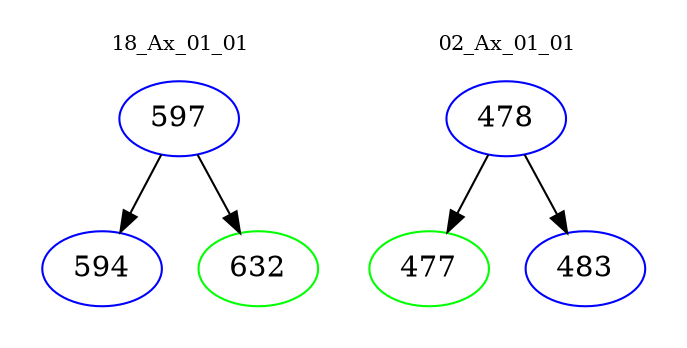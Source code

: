 digraph{
subgraph cluster_0 {
color = white
label = "18_Ax_01_01";
fontsize=10;
T0_597 [label="597", color="blue"]
T0_597 -> T0_594 [color="black"]
T0_594 [label="594", color="blue"]
T0_597 -> T0_632 [color="black"]
T0_632 [label="632", color="green"]
}
subgraph cluster_1 {
color = white
label = "02_Ax_01_01";
fontsize=10;
T1_478 [label="478", color="blue"]
T1_478 -> T1_477 [color="black"]
T1_477 [label="477", color="green"]
T1_478 -> T1_483 [color="black"]
T1_483 [label="483", color="blue"]
}
}
